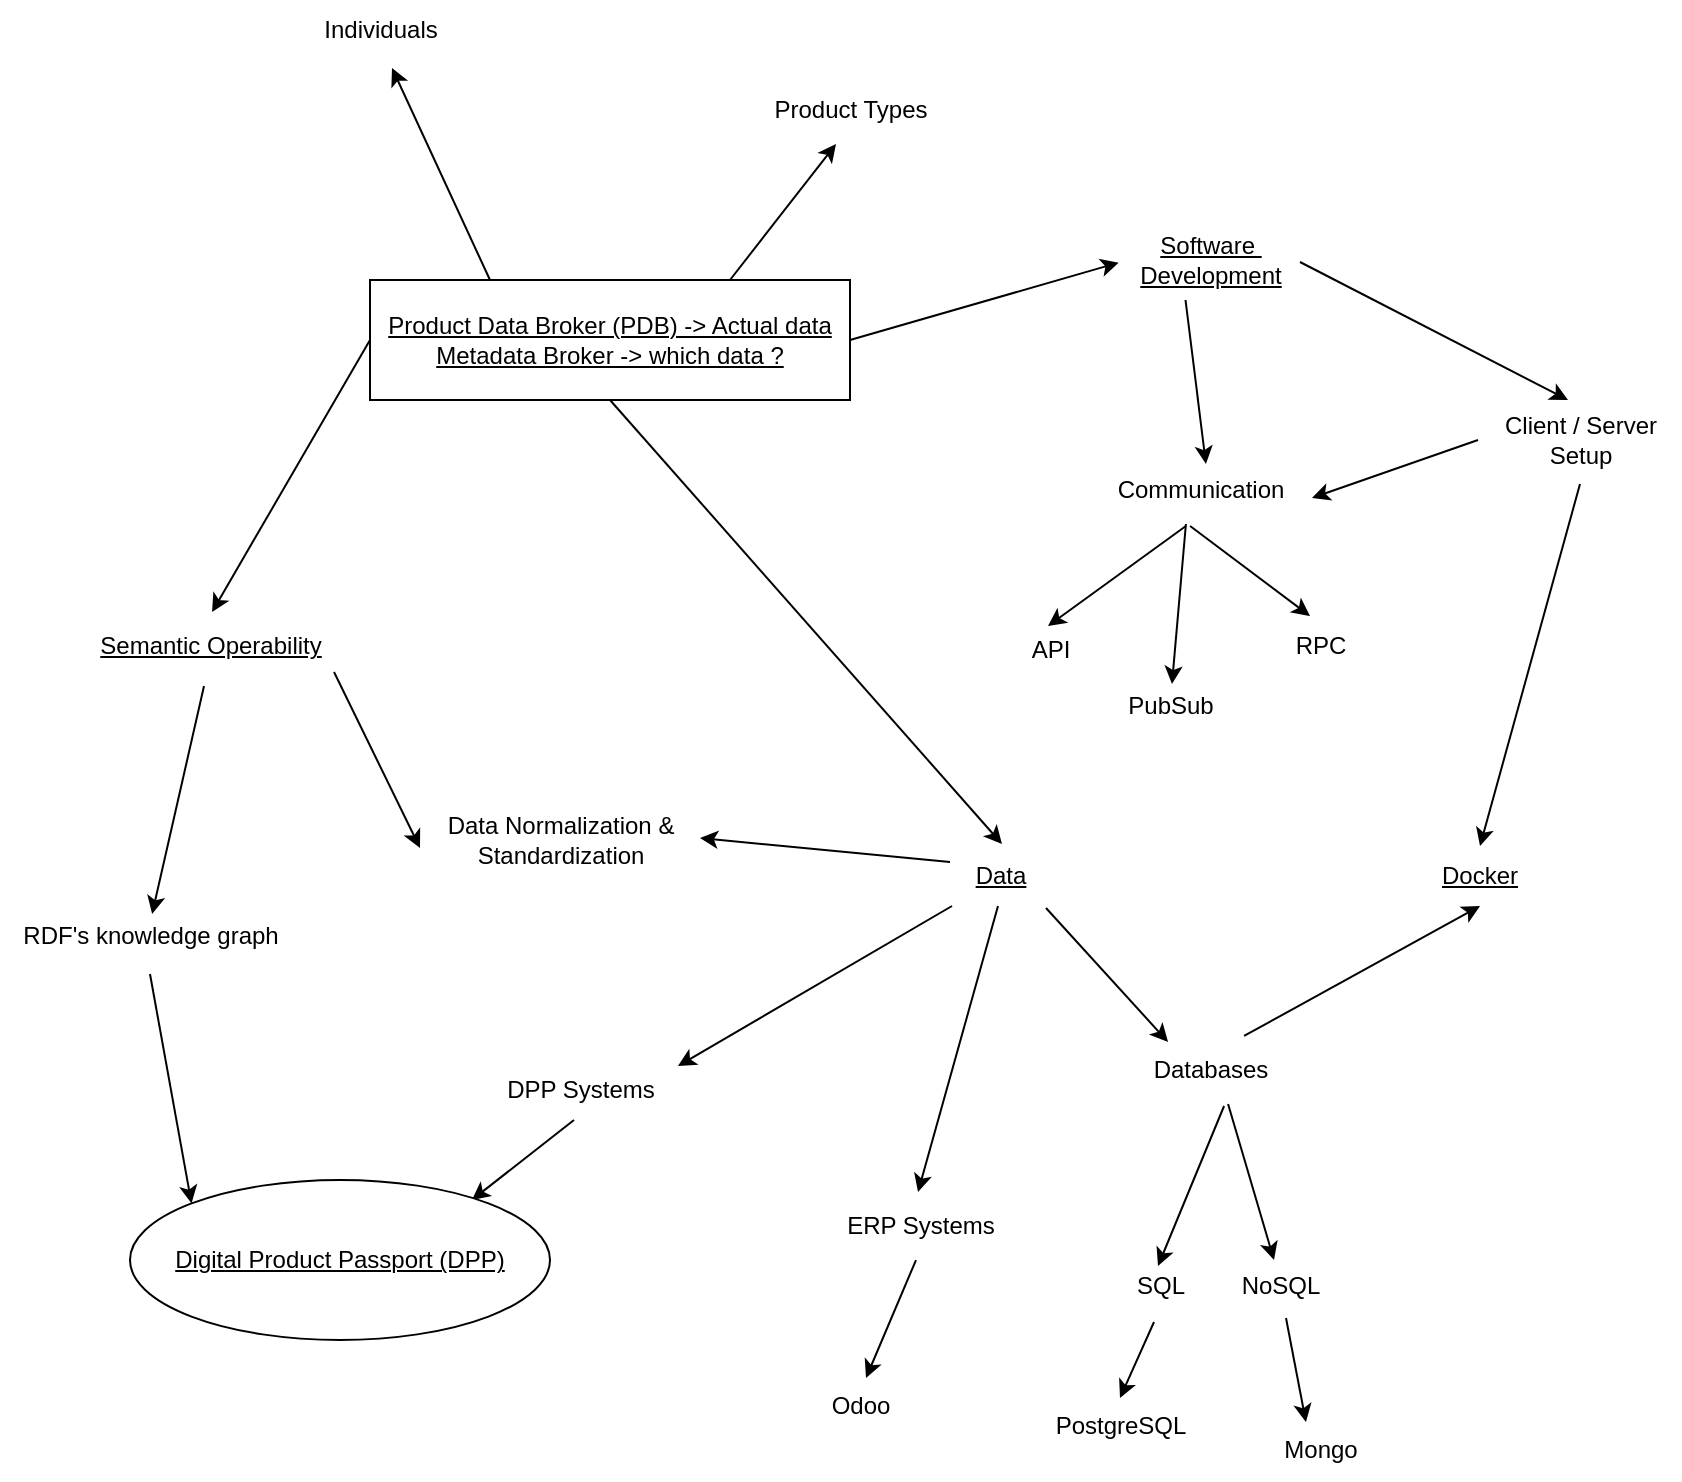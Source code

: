 <mxfile version="26.2.15">
  <diagram id="R2lEEEUBdFMjLlhIrx00" name="Page-1">
    <mxGraphModel dx="2066" dy="1235" grid="1" gridSize="10" guides="1" tooltips="1" connect="1" arrows="1" fold="1" page="1" pageScale="1" pageWidth="850" pageHeight="1100" math="0" shadow="0" extFonts="Permanent Marker^https://fonts.googleapis.com/css?family=Permanent+Marker">
      <root>
        <mxCell id="0" />
        <mxCell id="1" parent="0" />
        <mxCell id="uEUvTOfzPWWQZXxfegwx-2" value="&lt;u&gt;Product Data Broker (PDB) -&amp;gt; Actual data&lt;/u&gt;&lt;div&gt;&lt;u&gt;Metadata Broker -&amp;gt; which data ?&lt;/u&gt;&lt;/div&gt;" style="rounded=0;whiteSpace=wrap;html=1;" parent="1" vertex="1">
          <mxGeometry x="185" y="160" width="240" height="60" as="geometry" />
        </mxCell>
        <mxCell id="uEUvTOfzPWWQZXxfegwx-5" value="" style="endArrow=classic;html=1;rounded=0;exitX=0.25;exitY=0;exitDx=0;exitDy=0;entryX=0.575;entryY=1.133;entryDx=0;entryDy=0;entryPerimeter=0;" parent="1" source="uEUvTOfzPWWQZXxfegwx-2" target="uEUvTOfzPWWQZXxfegwx-6" edge="1">
          <mxGeometry width="50" height="50" relative="1" as="geometry">
            <mxPoint x="490" y="640" as="sourcePoint" />
            <mxPoint x="350" y="240" as="targetPoint" />
          </mxGeometry>
        </mxCell>
        <mxCell id="uEUvTOfzPWWQZXxfegwx-6" value="Individuals" style="text;html=1;align=center;verticalAlign=middle;resizable=0;points=[];autosize=1;strokeColor=none;fillColor=none;" parent="1" vertex="1">
          <mxGeometry x="150" y="20" width="80" height="30" as="geometry" />
        </mxCell>
        <mxCell id="uEUvTOfzPWWQZXxfegwx-7" value="Product Types" style="text;html=1;align=center;verticalAlign=middle;resizable=0;points=[];autosize=1;strokeColor=none;fillColor=none;" parent="1" vertex="1">
          <mxGeometry x="375" y="60" width="100" height="30" as="geometry" />
        </mxCell>
        <mxCell id="uEUvTOfzPWWQZXxfegwx-8" value="" style="endArrow=classic;html=1;rounded=0;exitX=0.75;exitY=0;exitDx=0;exitDy=0;entryX=0.43;entryY=1.067;entryDx=0;entryDy=0;entryPerimeter=0;" parent="1" source="uEUvTOfzPWWQZXxfegwx-2" target="uEUvTOfzPWWQZXxfegwx-7" edge="1">
          <mxGeometry width="50" height="50" relative="1" as="geometry">
            <mxPoint x="490" y="640" as="sourcePoint" />
            <mxPoint x="540" y="590" as="targetPoint" />
          </mxGeometry>
        </mxCell>
        <mxCell id="uEUvTOfzPWWQZXxfegwx-9" value="&lt;u&gt;Semantic Operability&lt;/u&gt;" style="text;html=1;align=center;verticalAlign=middle;resizable=0;points=[];autosize=1;strokeColor=none;fillColor=none;" parent="1" vertex="1">
          <mxGeometry x="40" y="328" width="130" height="30" as="geometry" />
        </mxCell>
        <mxCell id="uEUvTOfzPWWQZXxfegwx-10" value="" style="endArrow=classic;html=1;rounded=0;exitX=0;exitY=0.5;exitDx=0;exitDy=0;entryX=0.508;entryY=-0.067;entryDx=0;entryDy=0;entryPerimeter=0;" parent="1" source="uEUvTOfzPWWQZXxfegwx-2" target="uEUvTOfzPWWQZXxfegwx-9" edge="1">
          <mxGeometry width="50" height="50" relative="1" as="geometry">
            <mxPoint x="490" y="640" as="sourcePoint" />
            <mxPoint x="540" y="590" as="targetPoint" />
          </mxGeometry>
        </mxCell>
        <mxCell id="uEUvTOfzPWWQZXxfegwx-14" value="RDF&#39;s knowledge graph" style="text;html=1;align=center;verticalAlign=middle;resizable=0;points=[];autosize=1;strokeColor=none;fillColor=none;" parent="1" vertex="1">
          <mxGeometry y="473" width="150" height="30" as="geometry" />
        </mxCell>
        <mxCell id="uEUvTOfzPWWQZXxfegwx-15" value="" style="edgeStyle=none;orthogonalLoop=1;jettySize=auto;html=1;rounded=0;exitX=0.477;exitY=1.167;exitDx=0;exitDy=0;exitPerimeter=0;entryX=0.507;entryY=0.133;entryDx=0;entryDy=0;entryPerimeter=0;" parent="1" source="uEUvTOfzPWWQZXxfegwx-9" target="uEUvTOfzPWWQZXxfegwx-14" edge="1">
          <mxGeometry width="100" relative="1" as="geometry">
            <mxPoint x="160" y="460" as="sourcePoint" />
            <mxPoint x="260" y="460" as="targetPoint" />
            <Array as="points" />
          </mxGeometry>
        </mxCell>
        <mxCell id="uEUvTOfzPWWQZXxfegwx-17" value="" style="edgeStyle=none;orthogonalLoop=1;jettySize=auto;html=1;rounded=0;exitX=0.5;exitY=1.133;exitDx=0;exitDy=0;exitPerimeter=0;entryX=0;entryY=0;entryDx=0;entryDy=0;" parent="1" source="uEUvTOfzPWWQZXxfegwx-14" target="uEUvTOfzPWWQZXxfegwx-33" edge="1">
          <mxGeometry width="100" relative="1" as="geometry">
            <mxPoint x="150" y="640" as="sourcePoint" />
            <mxPoint x="160" y="690" as="targetPoint" />
            <Array as="points" />
          </mxGeometry>
        </mxCell>
        <mxCell id="uEUvTOfzPWWQZXxfegwx-18" value="Data Normalization &amp;amp;&lt;div&gt;Standardization&lt;/div&gt;" style="text;html=1;align=center;verticalAlign=middle;resizable=0;points=[];autosize=1;strokeColor=none;fillColor=none;" parent="1" vertex="1">
          <mxGeometry x="210" y="420" width="140" height="40" as="geometry" />
        </mxCell>
        <mxCell id="uEUvTOfzPWWQZXxfegwx-19" value="" style="edgeStyle=none;orthogonalLoop=1;jettySize=auto;html=1;rounded=0;exitX=0.977;exitY=0.933;exitDx=0;exitDy=0;exitPerimeter=0;entryX=0;entryY=0.6;entryDx=0;entryDy=0;entryPerimeter=0;" parent="1" source="uEUvTOfzPWWQZXxfegwx-9" target="uEUvTOfzPWWQZXxfegwx-18" edge="1">
          <mxGeometry width="100" relative="1" as="geometry">
            <mxPoint x="250" y="480" as="sourcePoint" />
            <mxPoint x="292" y="468" as="targetPoint" />
            <Array as="points" />
          </mxGeometry>
        </mxCell>
        <mxCell id="uEUvTOfzPWWQZXxfegwx-20" value="&lt;u&gt;Data&lt;/u&gt;" style="text;html=1;align=center;verticalAlign=middle;resizable=0;points=[];autosize=1;strokeColor=none;fillColor=none;" parent="1" vertex="1">
          <mxGeometry x="475" y="443" width="50" height="30" as="geometry" />
        </mxCell>
        <mxCell id="uEUvTOfzPWWQZXxfegwx-21" value="" style="edgeStyle=none;orthogonalLoop=1;jettySize=auto;html=1;rounded=0;exitX=0;exitY=0.267;exitDx=0;exitDy=0;exitPerimeter=0;entryX=1;entryY=0.475;entryDx=0;entryDy=0;entryPerimeter=0;" parent="1" source="uEUvTOfzPWWQZXxfegwx-20" target="uEUvTOfzPWWQZXxfegwx-18" edge="1">
          <mxGeometry width="100" relative="1" as="geometry">
            <mxPoint x="360" y="500" as="sourcePoint" />
            <mxPoint x="460" y="500" as="targetPoint" />
            <Array as="points" />
          </mxGeometry>
        </mxCell>
        <mxCell id="uEUvTOfzPWWQZXxfegwx-22" value="" style="edgeStyle=none;orthogonalLoop=1;jettySize=auto;html=1;rounded=0;exitX=0.5;exitY=1;exitDx=0;exitDy=0;entryX=0.52;entryY=-0.033;entryDx=0;entryDy=0;entryPerimeter=0;" parent="1" source="uEUvTOfzPWWQZXxfegwx-2" target="uEUvTOfzPWWQZXxfegwx-20" edge="1">
          <mxGeometry width="100" relative="1" as="geometry">
            <mxPoint x="470" y="400" as="sourcePoint" />
            <mxPoint x="570" y="400" as="targetPoint" />
            <Array as="points" />
          </mxGeometry>
        </mxCell>
        <mxCell id="uEUvTOfzPWWQZXxfegwx-23" value="ERP Systems" style="text;html=1;align=center;verticalAlign=middle;resizable=0;points=[];autosize=1;strokeColor=none;fillColor=none;" parent="1" vertex="1">
          <mxGeometry x="410" y="618" width="100" height="30" as="geometry" />
        </mxCell>
        <mxCell id="uEUvTOfzPWWQZXxfegwx-24" value="Odoo" style="text;html=1;align=center;verticalAlign=middle;resizable=0;points=[];autosize=1;strokeColor=none;fillColor=none;" parent="1" vertex="1">
          <mxGeometry x="405" y="708" width="50" height="30" as="geometry" />
        </mxCell>
        <mxCell id="uEUvTOfzPWWQZXxfegwx-25" value="" style="endArrow=classic;html=1;rounded=0;exitX=0.48;exitY=1.067;exitDx=0;exitDy=0;exitPerimeter=0;entryX=0.56;entryY=0.033;entryDx=0;entryDy=0;entryPerimeter=0;" parent="1" source="uEUvTOfzPWWQZXxfegwx-23" target="uEUvTOfzPWWQZXxfegwx-24" edge="1">
          <mxGeometry width="50" height="50" relative="1" as="geometry">
            <mxPoint x="480" y="400" as="sourcePoint" />
            <mxPoint x="530" y="350" as="targetPoint" />
          </mxGeometry>
        </mxCell>
        <mxCell id="uEUvTOfzPWWQZXxfegwx-26" value="" style="endArrow=classic;html=1;rounded=0;exitX=0.48;exitY=1;exitDx=0;exitDy=0;exitPerimeter=0;entryX=0.49;entryY=-0.067;entryDx=0;entryDy=0;entryPerimeter=0;" parent="1" source="uEUvTOfzPWWQZXxfegwx-20" target="uEUvTOfzPWWQZXxfegwx-23" edge="1">
          <mxGeometry width="50" height="50" relative="1" as="geometry">
            <mxPoint x="480" y="400" as="sourcePoint" />
            <mxPoint x="530" y="350" as="targetPoint" />
          </mxGeometry>
        </mxCell>
        <mxCell id="uEUvTOfzPWWQZXxfegwx-27" value="DPP Systems" style="text;html=1;align=center;verticalAlign=middle;resizable=0;points=[];autosize=1;strokeColor=none;fillColor=none;" parent="1" vertex="1">
          <mxGeometry x="240" y="550" width="100" height="30" as="geometry" />
        </mxCell>
        <mxCell id="uEUvTOfzPWWQZXxfegwx-28" value="" style="endArrow=classic;html=1;rounded=0;exitX=0.47;exitY=1;exitDx=0;exitDy=0;exitPerimeter=0;entryX=0.814;entryY=0.125;entryDx=0;entryDy=0;entryPerimeter=0;" parent="1" source="uEUvTOfzPWWQZXxfegwx-27" target="uEUvTOfzPWWQZXxfegwx-33" edge="1">
          <mxGeometry width="50" height="50" relative="1" as="geometry">
            <mxPoint x="480" y="400" as="sourcePoint" />
            <mxPoint x="205.03" y="687.99" as="targetPoint" />
          </mxGeometry>
        </mxCell>
        <mxCell id="uEUvTOfzPWWQZXxfegwx-31" value="" style="endArrow=classic;html=1;rounded=0;exitX=0.02;exitY=1;exitDx=0;exitDy=0;exitPerimeter=0;entryX=0.99;entryY=0.1;entryDx=0;entryDy=0;entryPerimeter=0;" parent="1" source="uEUvTOfzPWWQZXxfegwx-20" target="uEUvTOfzPWWQZXxfegwx-27" edge="1">
          <mxGeometry width="50" height="50" relative="1" as="geometry">
            <mxPoint x="480" y="400" as="sourcePoint" />
            <mxPoint x="530" y="350" as="targetPoint" />
          </mxGeometry>
        </mxCell>
        <mxCell id="uEUvTOfzPWWQZXxfegwx-33" value="&lt;span style=&quot;text-wrap-mode: nowrap;&quot;&gt;&lt;u&gt;Digital Product Passport (DPP)&lt;/u&gt;&lt;/span&gt;" style="ellipse;whiteSpace=wrap;html=1;" parent="1" vertex="1">
          <mxGeometry x="65" y="610" width="210" height="80" as="geometry" />
        </mxCell>
        <mxCell id="uEUvTOfzPWWQZXxfegwx-34" value="" style="edgeStyle=orthogonalEdgeStyle;rounded=0;orthogonalLoop=1;jettySize=auto;html=1;" parent="1" target="uEUvTOfzPWWQZXxfegwx-33" edge="1">
          <mxGeometry relative="1" as="geometry" />
        </mxCell>
        <mxCell id="uEUvTOfzPWWQZXxfegwx-35" value="Databases" style="text;html=1;align=center;verticalAlign=middle;resizable=0;points=[];autosize=1;strokeColor=none;fillColor=none;" parent="1" vertex="1">
          <mxGeometry x="565" y="540" width="80" height="30" as="geometry" />
        </mxCell>
        <mxCell id="uEUvTOfzPWWQZXxfegwx-36" value="SQL" style="text;html=1;align=center;verticalAlign=middle;resizable=0;points=[];autosize=1;strokeColor=none;fillColor=none;" parent="1" vertex="1">
          <mxGeometry x="555" y="648" width="50" height="30" as="geometry" />
        </mxCell>
        <mxCell id="uEUvTOfzPWWQZXxfegwx-37" value="PostgreSQL" style="text;html=1;align=center;verticalAlign=middle;resizable=0;points=[];autosize=1;strokeColor=none;fillColor=none;" parent="1" vertex="1">
          <mxGeometry x="515" y="718" width="90" height="30" as="geometry" />
        </mxCell>
        <mxCell id="uEUvTOfzPWWQZXxfegwx-38" value="" style="endArrow=classic;html=1;rounded=0;exitX=0.588;exitY=1.1;exitDx=0;exitDy=0;exitPerimeter=0;entryX=0.48;entryY=0.167;entryDx=0;entryDy=0;entryPerimeter=0;" parent="1" source="uEUvTOfzPWWQZXxfegwx-35" target="uEUvTOfzPWWQZXxfegwx-36" edge="1">
          <mxGeometry width="50" height="50" relative="1" as="geometry">
            <mxPoint x="480" y="400" as="sourcePoint" />
            <mxPoint x="530" y="350" as="targetPoint" />
          </mxGeometry>
        </mxCell>
        <mxCell id="uEUvTOfzPWWQZXxfegwx-39" value="" style="endArrow=classic;html=1;rounded=0;exitX=0.96;exitY=1.033;exitDx=0;exitDy=0;exitPerimeter=0;entryX=0.238;entryY=0.033;entryDx=0;entryDy=0;entryPerimeter=0;" parent="1" source="uEUvTOfzPWWQZXxfegwx-20" target="uEUvTOfzPWWQZXxfegwx-35" edge="1">
          <mxGeometry width="50" height="50" relative="1" as="geometry">
            <mxPoint x="480" y="400" as="sourcePoint" />
            <mxPoint x="530" y="350" as="targetPoint" />
          </mxGeometry>
        </mxCell>
        <mxCell id="uEUvTOfzPWWQZXxfegwx-40" value="" style="endArrow=classic;html=1;rounded=0;exitX=0.44;exitY=1.1;exitDx=0;exitDy=0;exitPerimeter=0;entryX=0.5;entryY=0.033;entryDx=0;entryDy=0;entryPerimeter=0;" parent="1" source="uEUvTOfzPWWQZXxfegwx-36" target="uEUvTOfzPWWQZXxfegwx-37" edge="1">
          <mxGeometry width="50" height="50" relative="1" as="geometry">
            <mxPoint x="480" y="400" as="sourcePoint" />
            <mxPoint x="530" y="350" as="targetPoint" />
          </mxGeometry>
        </mxCell>
        <mxCell id="uEUvTOfzPWWQZXxfegwx-41" value="NoSQL" style="text;html=1;align=center;verticalAlign=middle;resizable=0;points=[];autosize=1;strokeColor=none;fillColor=none;" parent="1" vertex="1">
          <mxGeometry x="610" y="648" width="60" height="30" as="geometry" />
        </mxCell>
        <mxCell id="uEUvTOfzPWWQZXxfegwx-42" value="Mongo" style="text;html=1;align=center;verticalAlign=middle;resizable=0;points=[];autosize=1;strokeColor=none;fillColor=none;" parent="1" vertex="1">
          <mxGeometry x="630" y="730" width="60" height="30" as="geometry" />
        </mxCell>
        <mxCell id="uEUvTOfzPWWQZXxfegwx-43" value="" style="endArrow=classic;html=1;rounded=0;exitX=0.55;exitY=1.033;exitDx=0;exitDy=0;exitPerimeter=0;entryX=0.383;entryY=0.033;entryDx=0;entryDy=0;entryPerimeter=0;" parent="1" source="uEUvTOfzPWWQZXxfegwx-41" target="uEUvTOfzPWWQZXxfegwx-42" edge="1">
          <mxGeometry width="50" height="50" relative="1" as="geometry">
            <mxPoint x="480" y="400" as="sourcePoint" />
            <mxPoint x="530" y="350" as="targetPoint" />
          </mxGeometry>
        </mxCell>
        <mxCell id="uEUvTOfzPWWQZXxfegwx-44" value="" style="endArrow=classic;html=1;rounded=0;exitX=0.613;exitY=1.067;exitDx=0;exitDy=0;exitPerimeter=0;entryX=0.45;entryY=0.067;entryDx=0;entryDy=0;entryPerimeter=0;" parent="1" source="uEUvTOfzPWWQZXxfegwx-35" target="uEUvTOfzPWWQZXxfegwx-41" edge="1">
          <mxGeometry width="50" height="50" relative="1" as="geometry">
            <mxPoint x="480" y="400" as="sourcePoint" />
            <mxPoint x="530" y="350" as="targetPoint" />
          </mxGeometry>
        </mxCell>
        <mxCell id="uEUvTOfzPWWQZXxfegwx-45" value="&lt;u&gt;Docker&lt;/u&gt;" style="text;html=1;align=center;verticalAlign=middle;whiteSpace=wrap;rounded=0;" parent="1" vertex="1">
          <mxGeometry x="710" y="443" width="60" height="30" as="geometry" />
        </mxCell>
        <mxCell id="uEUvTOfzPWWQZXxfegwx-46" value="" style="endArrow=classic;html=1;rounded=0;exitX=0.713;exitY=-0.067;exitDx=0;exitDy=0;exitPerimeter=0;entryX=0.5;entryY=1;entryDx=0;entryDy=0;" parent="1" source="uEUvTOfzPWWQZXxfegwx-35" target="uEUvTOfzPWWQZXxfegwx-45" edge="1">
          <mxGeometry width="50" height="50" relative="1" as="geometry">
            <mxPoint x="480" y="400" as="sourcePoint" />
            <mxPoint x="530" y="350" as="targetPoint" />
          </mxGeometry>
        </mxCell>
        <mxCell id="uEUvTOfzPWWQZXxfegwx-48" value="&lt;u&gt;Software&amp;nbsp;&lt;/u&gt;&lt;div&gt;&lt;u&gt;Development&lt;/u&gt;&lt;/div&gt;" style="text;html=1;align=center;verticalAlign=middle;resizable=0;points=[];autosize=1;strokeColor=none;fillColor=none;" parent="1" vertex="1">
          <mxGeometry x="560" y="130" width="90" height="40" as="geometry" />
        </mxCell>
        <mxCell id="uEUvTOfzPWWQZXxfegwx-49" value="Communication" style="text;html=1;align=center;verticalAlign=middle;resizable=0;points=[];autosize=1;strokeColor=none;fillColor=none;" parent="1" vertex="1">
          <mxGeometry x="545" y="250" width="110" height="30" as="geometry" />
        </mxCell>
        <mxCell id="uEUvTOfzPWWQZXxfegwx-50" value="" style="endArrow=classic;html=1;rounded=0;exitX=0.364;exitY=1;exitDx=0;exitDy=0;exitPerimeter=0;entryX=0.527;entryY=0.067;entryDx=0;entryDy=0;entryPerimeter=0;" parent="1" source="uEUvTOfzPWWQZXxfegwx-48" target="uEUvTOfzPWWQZXxfegwx-49" edge="1">
          <mxGeometry width="50" height="50" relative="1" as="geometry">
            <mxPoint x="480" y="400" as="sourcePoint" />
            <mxPoint x="530" y="350" as="targetPoint" />
          </mxGeometry>
        </mxCell>
        <mxCell id="uEUvTOfzPWWQZXxfegwx-51" value="API" style="text;html=1;align=center;verticalAlign=middle;resizable=0;points=[];autosize=1;strokeColor=none;fillColor=none;" parent="1" vertex="1">
          <mxGeometry x="505" y="330" width="40" height="30" as="geometry" />
        </mxCell>
        <mxCell id="uEUvTOfzPWWQZXxfegwx-52" value="PubSub" style="text;html=1;align=center;verticalAlign=middle;resizable=0;points=[];autosize=1;strokeColor=none;fillColor=none;" parent="1" vertex="1">
          <mxGeometry x="550" y="358" width="70" height="30" as="geometry" />
        </mxCell>
        <mxCell id="uEUvTOfzPWWQZXxfegwx-53" value="RPC" style="text;html=1;align=center;verticalAlign=middle;resizable=0;points=[];autosize=1;strokeColor=none;fillColor=none;" parent="1" vertex="1">
          <mxGeometry x="635" y="328" width="50" height="30" as="geometry" />
        </mxCell>
        <mxCell id="uEUvTOfzPWWQZXxfegwx-54" value="" style="endArrow=classic;html=1;rounded=0;exitX=0.455;exitY=1.1;exitDx=0;exitDy=0;exitPerimeter=0;entryX=0.4;entryY=0;entryDx=0;entryDy=0;entryPerimeter=0;" parent="1" source="uEUvTOfzPWWQZXxfegwx-49" target="uEUvTOfzPWWQZXxfegwx-53" edge="1">
          <mxGeometry width="50" height="50" relative="1" as="geometry">
            <mxPoint x="480" y="400" as="sourcePoint" />
            <mxPoint x="530" y="350" as="targetPoint" />
          </mxGeometry>
        </mxCell>
        <mxCell id="uEUvTOfzPWWQZXxfegwx-55" value="" style="endArrow=classic;html=1;rounded=0;exitX=0.436;exitY=1.067;exitDx=0;exitDy=0;exitPerimeter=0;entryX=0.514;entryY=0.133;entryDx=0;entryDy=0;entryPerimeter=0;" parent="1" source="uEUvTOfzPWWQZXxfegwx-49" target="uEUvTOfzPWWQZXxfegwx-52" edge="1">
          <mxGeometry width="50" height="50" relative="1" as="geometry">
            <mxPoint x="480" y="400" as="sourcePoint" />
            <mxPoint x="530" y="350" as="targetPoint" />
          </mxGeometry>
        </mxCell>
        <mxCell id="uEUvTOfzPWWQZXxfegwx-56" value="" style="endArrow=classic;html=1;rounded=0;entryX=0.475;entryY=0.1;entryDx=0;entryDy=0;entryPerimeter=0;exitX=0.436;exitY=1.1;exitDx=0;exitDy=0;exitPerimeter=0;" parent="1" source="uEUvTOfzPWWQZXxfegwx-49" target="uEUvTOfzPWWQZXxfegwx-51" edge="1">
          <mxGeometry width="50" height="50" relative="1" as="geometry">
            <mxPoint x="540" y="320" as="sourcePoint" />
            <mxPoint x="530" y="350" as="targetPoint" />
          </mxGeometry>
        </mxCell>
        <mxCell id="uEUvTOfzPWWQZXxfegwx-57" value="" style="endArrow=classic;html=1;rounded=0;exitX=1;exitY=0.5;exitDx=0;exitDy=0;entryX=-0.007;entryY=0.533;entryDx=0;entryDy=0;entryPerimeter=0;" parent="1" source="uEUvTOfzPWWQZXxfegwx-2" target="uEUvTOfzPWWQZXxfegwx-48" edge="1">
          <mxGeometry width="50" height="50" relative="1" as="geometry">
            <mxPoint x="480" y="400" as="sourcePoint" />
            <mxPoint x="530" y="350" as="targetPoint" />
          </mxGeometry>
        </mxCell>
        <mxCell id="uEUvTOfzPWWQZXxfegwx-58" value="Client / Server&lt;div&gt;Setup&lt;/div&gt;" style="text;html=1;align=center;verticalAlign=middle;resizable=0;points=[];autosize=1;strokeColor=none;fillColor=none;" parent="1" vertex="1">
          <mxGeometry x="740" y="220" width="100" height="40" as="geometry" />
        </mxCell>
        <mxCell id="uEUvTOfzPWWQZXxfegwx-59" value="" style="endArrow=classic;html=1;rounded=0;exitX=1;exitY=0.525;exitDx=0;exitDy=0;exitPerimeter=0;entryX=0.44;entryY=0;entryDx=0;entryDy=0;entryPerimeter=0;" parent="1" source="uEUvTOfzPWWQZXxfegwx-48" target="uEUvTOfzPWWQZXxfegwx-58" edge="1">
          <mxGeometry width="50" height="50" relative="1" as="geometry">
            <mxPoint x="480" y="400" as="sourcePoint" />
            <mxPoint x="530" y="350" as="targetPoint" />
          </mxGeometry>
        </mxCell>
        <mxCell id="uEUvTOfzPWWQZXxfegwx-61" value="" style="endArrow=classic;html=1;rounded=0;exitX=0.5;exitY=1.05;exitDx=0;exitDy=0;exitPerimeter=0;entryX=0.5;entryY=0;entryDx=0;entryDy=0;" parent="1" source="uEUvTOfzPWWQZXxfegwx-58" target="uEUvTOfzPWWQZXxfegwx-45" edge="1">
          <mxGeometry width="50" height="50" relative="1" as="geometry">
            <mxPoint x="480" y="400" as="sourcePoint" />
            <mxPoint x="530" y="350" as="targetPoint" />
          </mxGeometry>
        </mxCell>
        <mxCell id="uEUvTOfzPWWQZXxfegwx-62" value="" style="endArrow=classic;html=1;rounded=0;exitX=-0.01;exitY=0.5;exitDx=0;exitDy=0;exitPerimeter=0;entryX=1.009;entryY=0.633;entryDx=0;entryDy=0;entryPerimeter=0;" parent="1" source="uEUvTOfzPWWQZXxfegwx-58" target="uEUvTOfzPWWQZXxfegwx-49" edge="1">
          <mxGeometry width="50" height="50" relative="1" as="geometry">
            <mxPoint x="480" y="400" as="sourcePoint" />
            <mxPoint x="530" y="350" as="targetPoint" />
          </mxGeometry>
        </mxCell>
      </root>
    </mxGraphModel>
  </diagram>
</mxfile>
